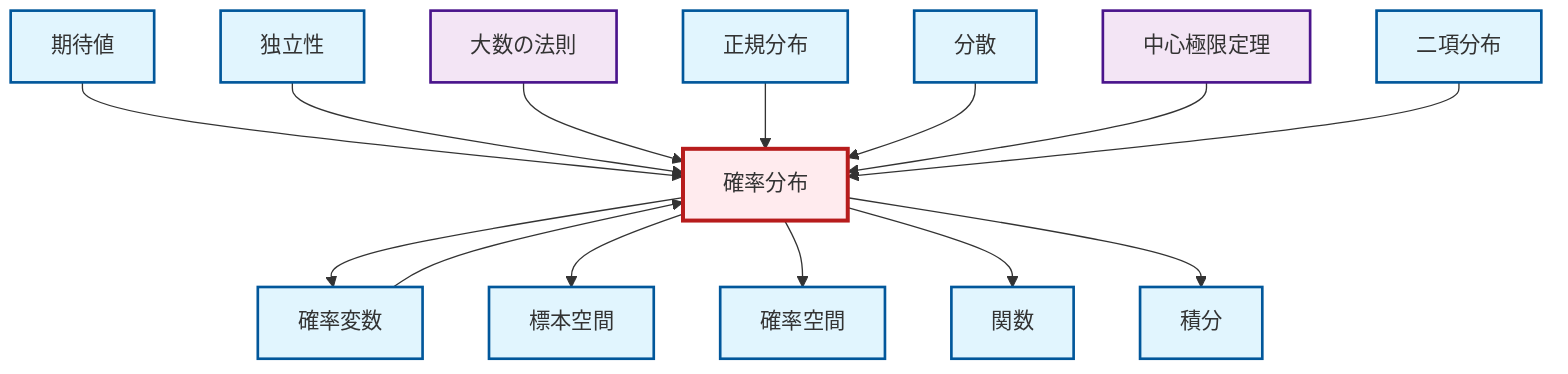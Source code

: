 graph TD
    classDef definition fill:#e1f5fe,stroke:#01579b,stroke-width:2px
    classDef theorem fill:#f3e5f5,stroke:#4a148c,stroke-width:2px
    classDef axiom fill:#fff3e0,stroke:#e65100,stroke-width:2px
    classDef example fill:#e8f5e9,stroke:#1b5e20,stroke-width:2px
    classDef current fill:#ffebee,stroke:#b71c1c,stroke-width:3px
    def-probability-distribution["確率分布"]:::definition
    def-expectation["期待値"]:::definition
    thm-law-of-large-numbers["大数の法則"]:::theorem
    thm-central-limit["中心極限定理"]:::theorem
    def-independence["独立性"]:::definition
    def-sample-space["標本空間"]:::definition
    def-normal-distribution["正規分布"]:::definition
    def-variance["分散"]:::definition
    def-binomial-distribution["二項分布"]:::definition
    def-function["関数"]:::definition
    def-random-variable["確率変数"]:::definition
    def-integral["積分"]:::definition
    def-probability-space["確率空間"]:::definition
    def-probability-distribution --> def-random-variable
    def-expectation --> def-probability-distribution
    def-probability-distribution --> def-sample-space
    def-independence --> def-probability-distribution
    def-probability-distribution --> def-probability-space
    def-probability-distribution --> def-function
    thm-law-of-large-numbers --> def-probability-distribution
    def-normal-distribution --> def-probability-distribution
    def-variance --> def-probability-distribution
    def-random-variable --> def-probability-distribution
    def-probability-distribution --> def-integral
    thm-central-limit --> def-probability-distribution
    def-binomial-distribution --> def-probability-distribution
    class def-probability-distribution current